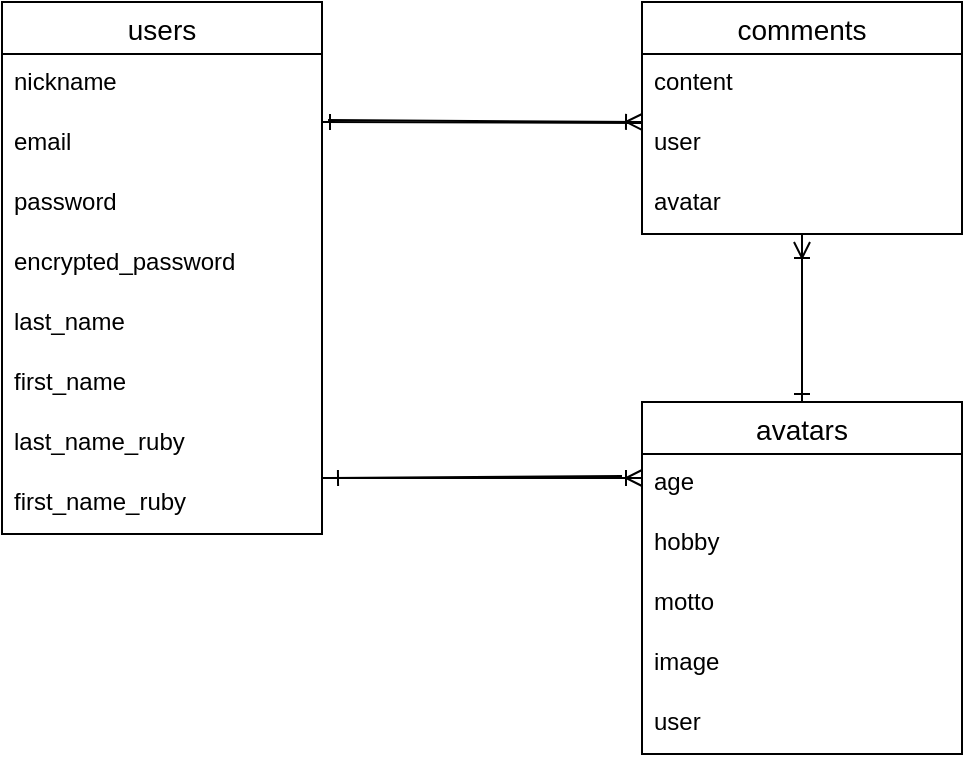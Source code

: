 <mxfile>
    <diagram id="u6rTqq9iNxLY03s1KLP7" name="ER図">
        <mxGraphModel dx="815" dy="518" grid="1" gridSize="10" guides="1" tooltips="1" connect="1" arrows="1" fold="1" page="1" pageScale="1" pageWidth="827" pageHeight="1169" math="0" shadow="0">
            <root>
                <mxCell id="0"/>
                <mxCell id="1" parent="0"/>
                <mxCell id="21" style="edgeStyle=none;html=1;entryX=0;entryY=0.4;entryDx=0;entryDy=0;exitX=1;exitY=1.067;exitDx=0;exitDy=0;exitPerimeter=0;entryPerimeter=0;endArrow=ERoneToMany;endFill=0;" edge="1" parent="1" source="9" target="12">
                    <mxGeometry relative="1" as="geometry"/>
                </mxCell>
                <mxCell id="26" style="edgeStyle=none;html=1;entryX=0;entryY=0.133;entryDx=0;entryDy=0;entryPerimeter=0;endArrow=ERoneToMany;endFill=0;exitX=1.019;exitY=0.1;exitDx=0;exitDy=0;exitPerimeter=0;" edge="1" parent="1" source="4" target="19">
                    <mxGeometry relative="1" as="geometry"/>
                </mxCell>
                <mxCell id="2" value="users" style="swimlane;fontStyle=0;childLayout=stackLayout;horizontal=1;startSize=26;horizontalStack=0;resizeParent=1;resizeParentMax=0;resizeLast=0;collapsible=1;marginBottom=0;align=center;fontSize=14;" vertex="1" parent="1">
                    <mxGeometry x="80" y="40" width="160" height="266" as="geometry"/>
                </mxCell>
                <mxCell id="3" value="nickname" style="text;strokeColor=none;fillColor=none;spacingLeft=4;spacingRight=4;overflow=hidden;rotatable=0;points=[[0,0.5],[1,0.5]];portConstraint=eastwest;fontSize=12;" vertex="1" parent="2">
                    <mxGeometry y="26" width="160" height="30" as="geometry"/>
                </mxCell>
                <mxCell id="4" value="email" style="text;strokeColor=none;fillColor=none;spacingLeft=4;spacingRight=4;overflow=hidden;rotatable=0;points=[[0,0.5],[1,0.5]];portConstraint=eastwest;fontSize=12;" vertex="1" parent="2">
                    <mxGeometry y="56" width="160" height="30" as="geometry"/>
                </mxCell>
                <mxCell id="5" value="password" style="text;strokeColor=none;fillColor=none;spacingLeft=4;spacingRight=4;overflow=hidden;rotatable=0;points=[[0,0.5],[1,0.5]];portConstraint=eastwest;fontSize=12;" vertex="1" parent="2">
                    <mxGeometry y="86" width="160" height="30" as="geometry"/>
                </mxCell>
                <mxCell id="6" value="encrypted_password" style="text;strokeColor=none;fillColor=none;spacingLeft=4;spacingRight=4;overflow=hidden;rotatable=0;points=[[0,0.5],[1,0.5]];portConstraint=eastwest;fontSize=12;" vertex="1" parent="2">
                    <mxGeometry y="116" width="160" height="30" as="geometry"/>
                </mxCell>
                <mxCell id="7" value="last_name" style="text;strokeColor=none;fillColor=none;spacingLeft=4;spacingRight=4;overflow=hidden;rotatable=0;points=[[0,0.5],[1,0.5]];portConstraint=eastwest;fontSize=12;" vertex="1" parent="2">
                    <mxGeometry y="146" width="160" height="30" as="geometry"/>
                </mxCell>
                <mxCell id="8" value="first_name" style="text;strokeColor=none;fillColor=none;spacingLeft=4;spacingRight=4;overflow=hidden;rotatable=0;points=[[0,0.5],[1,0.5]];portConstraint=eastwest;fontSize=12;" vertex="1" parent="2">
                    <mxGeometry y="176" width="160" height="30" as="geometry"/>
                </mxCell>
                <mxCell id="9" value="last_name_ruby" style="text;strokeColor=none;fillColor=none;spacingLeft=4;spacingRight=4;overflow=hidden;rotatable=0;points=[[0,0.5],[1,0.5]];portConstraint=eastwest;fontSize=12;" vertex="1" parent="2">
                    <mxGeometry y="206" width="160" height="30" as="geometry"/>
                </mxCell>
                <mxCell id="10" value="first_name_ruby" style="text;strokeColor=none;fillColor=none;spacingLeft=4;spacingRight=4;overflow=hidden;rotatable=0;points=[[0,0.5],[1,0.5]];portConstraint=eastwest;fontSize=12;" vertex="1" parent="2">
                    <mxGeometry y="236" width="160" height="30" as="geometry"/>
                </mxCell>
                <mxCell id="23" style="edgeStyle=none;html=1;endArrow=ERone;endFill=0;entryX=1.025;entryY=0.067;entryDx=0;entryDy=0;entryPerimeter=0;" edge="1" parent="1" target="10">
                    <mxGeometry relative="1" as="geometry">
                        <mxPoint x="390" y="277" as="sourcePoint"/>
                        <mxPoint x="250" y="277" as="targetPoint"/>
                    </mxGeometry>
                </mxCell>
                <mxCell id="27" style="edgeStyle=none;html=1;entryX=0.5;entryY=1.133;entryDx=0;entryDy=0;entryPerimeter=0;endArrow=ERoneToMany;endFill=0;" edge="1" parent="1" source="11" target="20">
                    <mxGeometry relative="1" as="geometry"/>
                </mxCell>
                <mxCell id="11" value="avatars" style="swimlane;fontStyle=0;childLayout=stackLayout;horizontal=1;startSize=26;horizontalStack=0;resizeParent=1;resizeParentMax=0;resizeLast=0;collapsible=1;marginBottom=0;align=center;fontSize=14;" vertex="1" parent="1">
                    <mxGeometry x="400" y="240" width="160" height="176" as="geometry"/>
                </mxCell>
                <mxCell id="12" value="age" style="text;strokeColor=none;fillColor=none;spacingLeft=4;spacingRight=4;overflow=hidden;rotatable=0;points=[[0,0.5],[1,0.5]];portConstraint=eastwest;fontSize=12;" vertex="1" parent="11">
                    <mxGeometry y="26" width="160" height="30" as="geometry"/>
                </mxCell>
                <mxCell id="13" value="hobby" style="text;strokeColor=none;fillColor=none;spacingLeft=4;spacingRight=4;overflow=hidden;rotatable=0;points=[[0,0.5],[1,0.5]];portConstraint=eastwest;fontSize=12;" vertex="1" parent="11">
                    <mxGeometry y="56" width="160" height="30" as="geometry"/>
                </mxCell>
                <mxCell id="14" value="motto" style="text;strokeColor=none;fillColor=none;spacingLeft=4;spacingRight=4;overflow=hidden;rotatable=0;points=[[0,0.5],[1,0.5]];portConstraint=eastwest;fontSize=12;" vertex="1" parent="11">
                    <mxGeometry y="86" width="160" height="30" as="geometry"/>
                </mxCell>
                <mxCell id="15" value="image" style="text;strokeColor=none;fillColor=none;spacingLeft=4;spacingRight=4;overflow=hidden;rotatable=0;points=[[0,0.5],[1,0.5]];portConstraint=eastwest;fontSize=12;" vertex="1" parent="11">
                    <mxGeometry y="116" width="160" height="30" as="geometry"/>
                </mxCell>
                <mxCell id="16" value="user" style="text;strokeColor=none;fillColor=none;spacingLeft=4;spacingRight=4;overflow=hidden;rotatable=0;points=[[0,0.5],[1,0.5]];portConstraint=eastwest;fontSize=12;" vertex="1" parent="11">
                    <mxGeometry y="146" width="160" height="30" as="geometry"/>
                </mxCell>
                <mxCell id="28" style="edgeStyle=none;html=1;endArrow=ERone;endFill=0;" edge="1" parent="1" source="17">
                    <mxGeometry relative="1" as="geometry">
                        <mxPoint x="480" y="240" as="targetPoint"/>
                    </mxGeometry>
                </mxCell>
                <mxCell id="17" value="comments" style="swimlane;fontStyle=0;childLayout=stackLayout;horizontal=1;startSize=26;horizontalStack=0;resizeParent=1;resizeParentMax=0;resizeLast=0;collapsible=1;marginBottom=0;align=center;fontSize=14;" vertex="1" parent="1">
                    <mxGeometry x="400" y="40" width="160" height="116" as="geometry"/>
                </mxCell>
                <mxCell id="18" value="content" style="text;strokeColor=none;fillColor=none;spacingLeft=4;spacingRight=4;overflow=hidden;rotatable=0;points=[[0,0.5],[1,0.5]];portConstraint=eastwest;fontSize=12;" vertex="1" parent="17">
                    <mxGeometry y="26" width="160" height="30" as="geometry"/>
                </mxCell>
                <mxCell id="19" value="user" style="text;strokeColor=none;fillColor=none;spacingLeft=4;spacingRight=4;overflow=hidden;rotatable=0;points=[[0,0.5],[1,0.5]];portConstraint=eastwest;fontSize=12;" vertex="1" parent="17">
                    <mxGeometry y="56" width="160" height="30" as="geometry"/>
                </mxCell>
                <mxCell id="20" value="avatar" style="text;strokeColor=none;fillColor=none;spacingLeft=4;spacingRight=4;overflow=hidden;rotatable=0;points=[[0,0.5],[1,0.5]];portConstraint=eastwest;fontSize=12;" vertex="1" parent="17">
                    <mxGeometry y="86" width="160" height="30" as="geometry"/>
                </mxCell>
                <mxCell id="24" style="edgeStyle=none;html=1;endArrow=ERone;endFill=0;entryX=1.025;entryY=0.067;entryDx=0;entryDy=0;entryPerimeter=0;" edge="1" parent="1">
                    <mxGeometry relative="1" as="geometry">
                        <mxPoint x="400" y="100.49" as="sourcePoint"/>
                        <mxPoint x="240" y="100.0" as="targetPoint"/>
                    </mxGeometry>
                </mxCell>
            </root>
        </mxGraphModel>
    </diagram>
    <diagram id="I48V7KkfYJrc6a6wqlrs" name="画面遷移図">
        <mxGraphModel dx="815" dy="518" grid="1" gridSize="10" guides="1" tooltips="1" connect="1" arrows="1" fold="1" page="1" pageScale="1" pageWidth="827" pageHeight="1169" math="0" shadow="0">
            <root>
                <mxCell id="fv-Uof7aI2aJWjXspesw-0"/>
                <mxCell id="fv-Uof7aI2aJWjXspesw-1" parent="fv-Uof7aI2aJWjXspesw-0"/>
                <mxCell id="t9ZRH17hW0DDxmBNfIK_-2" style="edgeStyle=orthogonalEdgeStyle;html=1;entryX=0;entryY=0.5;entryDx=0;entryDy=0;endArrow=none;endFill=0;" edge="1" parent="fv-Uof7aI2aJWjXspesw-1" source="fv-Uof7aI2aJWjXspesw-2" target="t9ZRH17hW0DDxmBNfIK_-0">
                    <mxGeometry relative="1" as="geometry"/>
                </mxCell>
                <mxCell id="fv-Uof7aI2aJWjXspesw-2" value="トップページ" style="rounded=1;arcSize=10;whiteSpace=wrap;html=1;align=center;" vertex="1" parent="fv-Uof7aI2aJWjXspesw-1">
                    <mxGeometry y="80" width="160" height="40" as="geometry"/>
                </mxCell>
                <mxCell id="t9ZRH17hW0DDxmBNfIK_-5" style="edgeStyle=orthogonalEdgeStyle;html=1;entryX=0;entryY=0.5;entryDx=0;entryDy=0;endArrow=none;endFill=0;" edge="1" parent="fv-Uof7aI2aJWjXspesw-1" source="t9ZRH17hW0DDxmBNfIK_-0" target="t9ZRH17hW0DDxmBNfIK_-4">
                    <mxGeometry relative="1" as="geometry"/>
                </mxCell>
                <mxCell id="t9ZRH17hW0DDxmBNfIK_-0" value="ユーザーログインページ" style="rounded=1;arcSize=10;whiteSpace=wrap;html=1;align=center;" vertex="1" parent="fv-Uof7aI2aJWjXspesw-1">
                    <mxGeometry x="200" y="80" width="160" height="40" as="geometry"/>
                </mxCell>
                <mxCell id="t9ZRH17hW0DDxmBNfIK_-6" style="edgeStyle=orthogonalEdgeStyle;html=1;endArrow=none;endFill=0;" edge="1" parent="fv-Uof7aI2aJWjXspesw-1" source="t9ZRH17hW0DDxmBNfIK_-1">
                    <mxGeometry relative="1" as="geometry">
                        <mxPoint x="380" y="100" as="targetPoint"/>
                    </mxGeometry>
                </mxCell>
                <mxCell id="t9ZRH17hW0DDxmBNfIK_-7" style="edgeStyle=orthogonalEdgeStyle;html=1;endArrow=none;endFill=0;" edge="1" parent="fv-Uof7aI2aJWjXspesw-1" source="t9ZRH17hW0DDxmBNfIK_-1">
                    <mxGeometry relative="1" as="geometry">
                        <mxPoint x="180" y="100" as="targetPoint"/>
                    </mxGeometry>
                </mxCell>
                <mxCell id="t9ZRH17hW0DDxmBNfIK_-1" value="ユーザー新規投稿ページ" style="rounded=1;arcSize=10;whiteSpace=wrap;html=1;align=center;" vertex="1" parent="fv-Uof7aI2aJWjXspesw-1">
                    <mxGeometry x="200" y="150" width="160" height="40" as="geometry"/>
                </mxCell>
                <mxCell id="t9ZRH17hW0DDxmBNfIK_-10" style="edgeStyle=orthogonalEdgeStyle;html=1;entryX=0;entryY=0.5;entryDx=0;entryDy=0;endArrow=none;endFill=0;" edge="1" parent="fv-Uof7aI2aJWjXspesw-1" source="t9ZRH17hW0DDxmBNfIK_-4" target="t9ZRH17hW0DDxmBNfIK_-8">
                    <mxGeometry relative="1" as="geometry"/>
                </mxCell>
                <mxCell id="t9ZRH17hW0DDxmBNfIK_-4" value="投稿一覧ページ" style="rounded=1;arcSize=10;whiteSpace=wrap;html=1;align=center;" vertex="1" parent="fv-Uof7aI2aJWjXspesw-1">
                    <mxGeometry x="400" y="80" width="160" height="40" as="geometry"/>
                </mxCell>
                <mxCell id="t9ZRH17hW0DDxmBNfIK_-14" style="edgeStyle=orthogonalEdgeStyle;html=1;entryX=0;entryY=0.5;entryDx=0;entryDy=0;endArrow=none;endFill=0;" edge="1" parent="fv-Uof7aI2aJWjXspesw-1" source="t9ZRH17hW0DDxmBNfIK_-8" target="t9ZRH17hW0DDxmBNfIK_-12">
                    <mxGeometry relative="1" as="geometry"/>
                </mxCell>
                <mxCell id="t9ZRH17hW0DDxmBNfIK_-8" value="マイページ" style="rounded=1;arcSize=10;whiteSpace=wrap;html=1;align=center;" vertex="1" parent="fv-Uof7aI2aJWjXspesw-1">
                    <mxGeometry x="600" y="80" width="160" height="40" as="geometry"/>
                </mxCell>
                <mxCell id="t9ZRH17hW0DDxmBNfIK_-11" style="edgeStyle=orthogonalEdgeStyle;html=1;endArrow=none;endFill=0;" edge="1" parent="fv-Uof7aI2aJWjXspesw-1" source="t9ZRH17hW0DDxmBNfIK_-9">
                    <mxGeometry relative="1" as="geometry">
                        <mxPoint x="580" y="100" as="targetPoint"/>
                    </mxGeometry>
                </mxCell>
                <mxCell id="t9ZRH17hW0DDxmBNfIK_-9" value="他ユーザー投稿ページ" style="rounded=1;arcSize=10;whiteSpace=wrap;html=1;align=center;" vertex="1" parent="fv-Uof7aI2aJWjXspesw-1">
                    <mxGeometry x="600" y="160" width="160" height="40" as="geometry"/>
                </mxCell>
                <mxCell id="t9ZRH17hW0DDxmBNfIK_-17" style="edgeStyle=orthogonalEdgeStyle;html=1;entryX=0;entryY=0.5;entryDx=0;entryDy=0;endArrow=none;endFill=0;" edge="1" parent="fv-Uof7aI2aJWjXspesw-1" source="t9ZRH17hW0DDxmBNfIK_-12" target="t9ZRH17hW0DDxmBNfIK_-15">
                    <mxGeometry relative="1" as="geometry"/>
                </mxCell>
                <mxCell id="t9ZRH17hW0DDxmBNfIK_-12" value="詳細ページ" style="rounded=1;arcSize=10;whiteSpace=wrap;html=1;align=center;" vertex="1" parent="fv-Uof7aI2aJWjXspesw-1">
                    <mxGeometry x="800" y="80" width="160" height="40" as="geometry"/>
                </mxCell>
                <mxCell id="t9ZRH17hW0DDxmBNfIK_-15" value="編集ページ" style="rounded=1;arcSize=10;whiteSpace=wrap;html=1;align=center;" vertex="1" parent="fv-Uof7aI2aJWjXspesw-1">
                    <mxGeometry x="1000" y="80" width="160" height="40" as="geometry"/>
                </mxCell>
                <mxCell id="t9ZRH17hW0DDxmBNfIK_-18" style="edgeStyle=orthogonalEdgeStyle;html=1;endArrow=none;endFill=0;" edge="1" parent="fv-Uof7aI2aJWjXspesw-1" source="t9ZRH17hW0DDxmBNfIK_-16">
                    <mxGeometry relative="1" as="geometry">
                        <mxPoint x="980" y="100" as="targetPoint"/>
                    </mxGeometry>
                </mxCell>
                <mxCell id="t9ZRH17hW0DDxmBNfIK_-16" value="削除完了ページ" style="rounded=1;arcSize=10;whiteSpace=wrap;html=1;align=center;" vertex="1" parent="fv-Uof7aI2aJWjXspesw-1">
                    <mxGeometry x="1000" y="160" width="160" height="40" as="geometry"/>
                </mxCell>
                <mxCell id="t9ZRH17hW0DDxmBNfIK_-21" style="edgeStyle=orthogonalEdgeStyle;html=1;entryX=0.5;entryY=1;entryDx=0;entryDy=0;endArrow=none;endFill=0;" edge="1" parent="fv-Uof7aI2aJWjXspesw-1" source="t9ZRH17hW0DDxmBNfIK_-19" target="t9ZRH17hW0DDxmBNfIK_-9">
                    <mxGeometry relative="1" as="geometry"/>
                </mxCell>
                <mxCell id="t9ZRH17hW0DDxmBNfIK_-19" value="コメント投稿ページ" style="rounded=1;arcSize=10;whiteSpace=wrap;html=1;align=center;" vertex="1" parent="fv-Uof7aI2aJWjXspesw-1">
                    <mxGeometry x="1000" y="240" width="160" height="40" as="geometry"/>
                </mxCell>
            </root>
        </mxGraphModel>
    </diagram>
</mxfile>